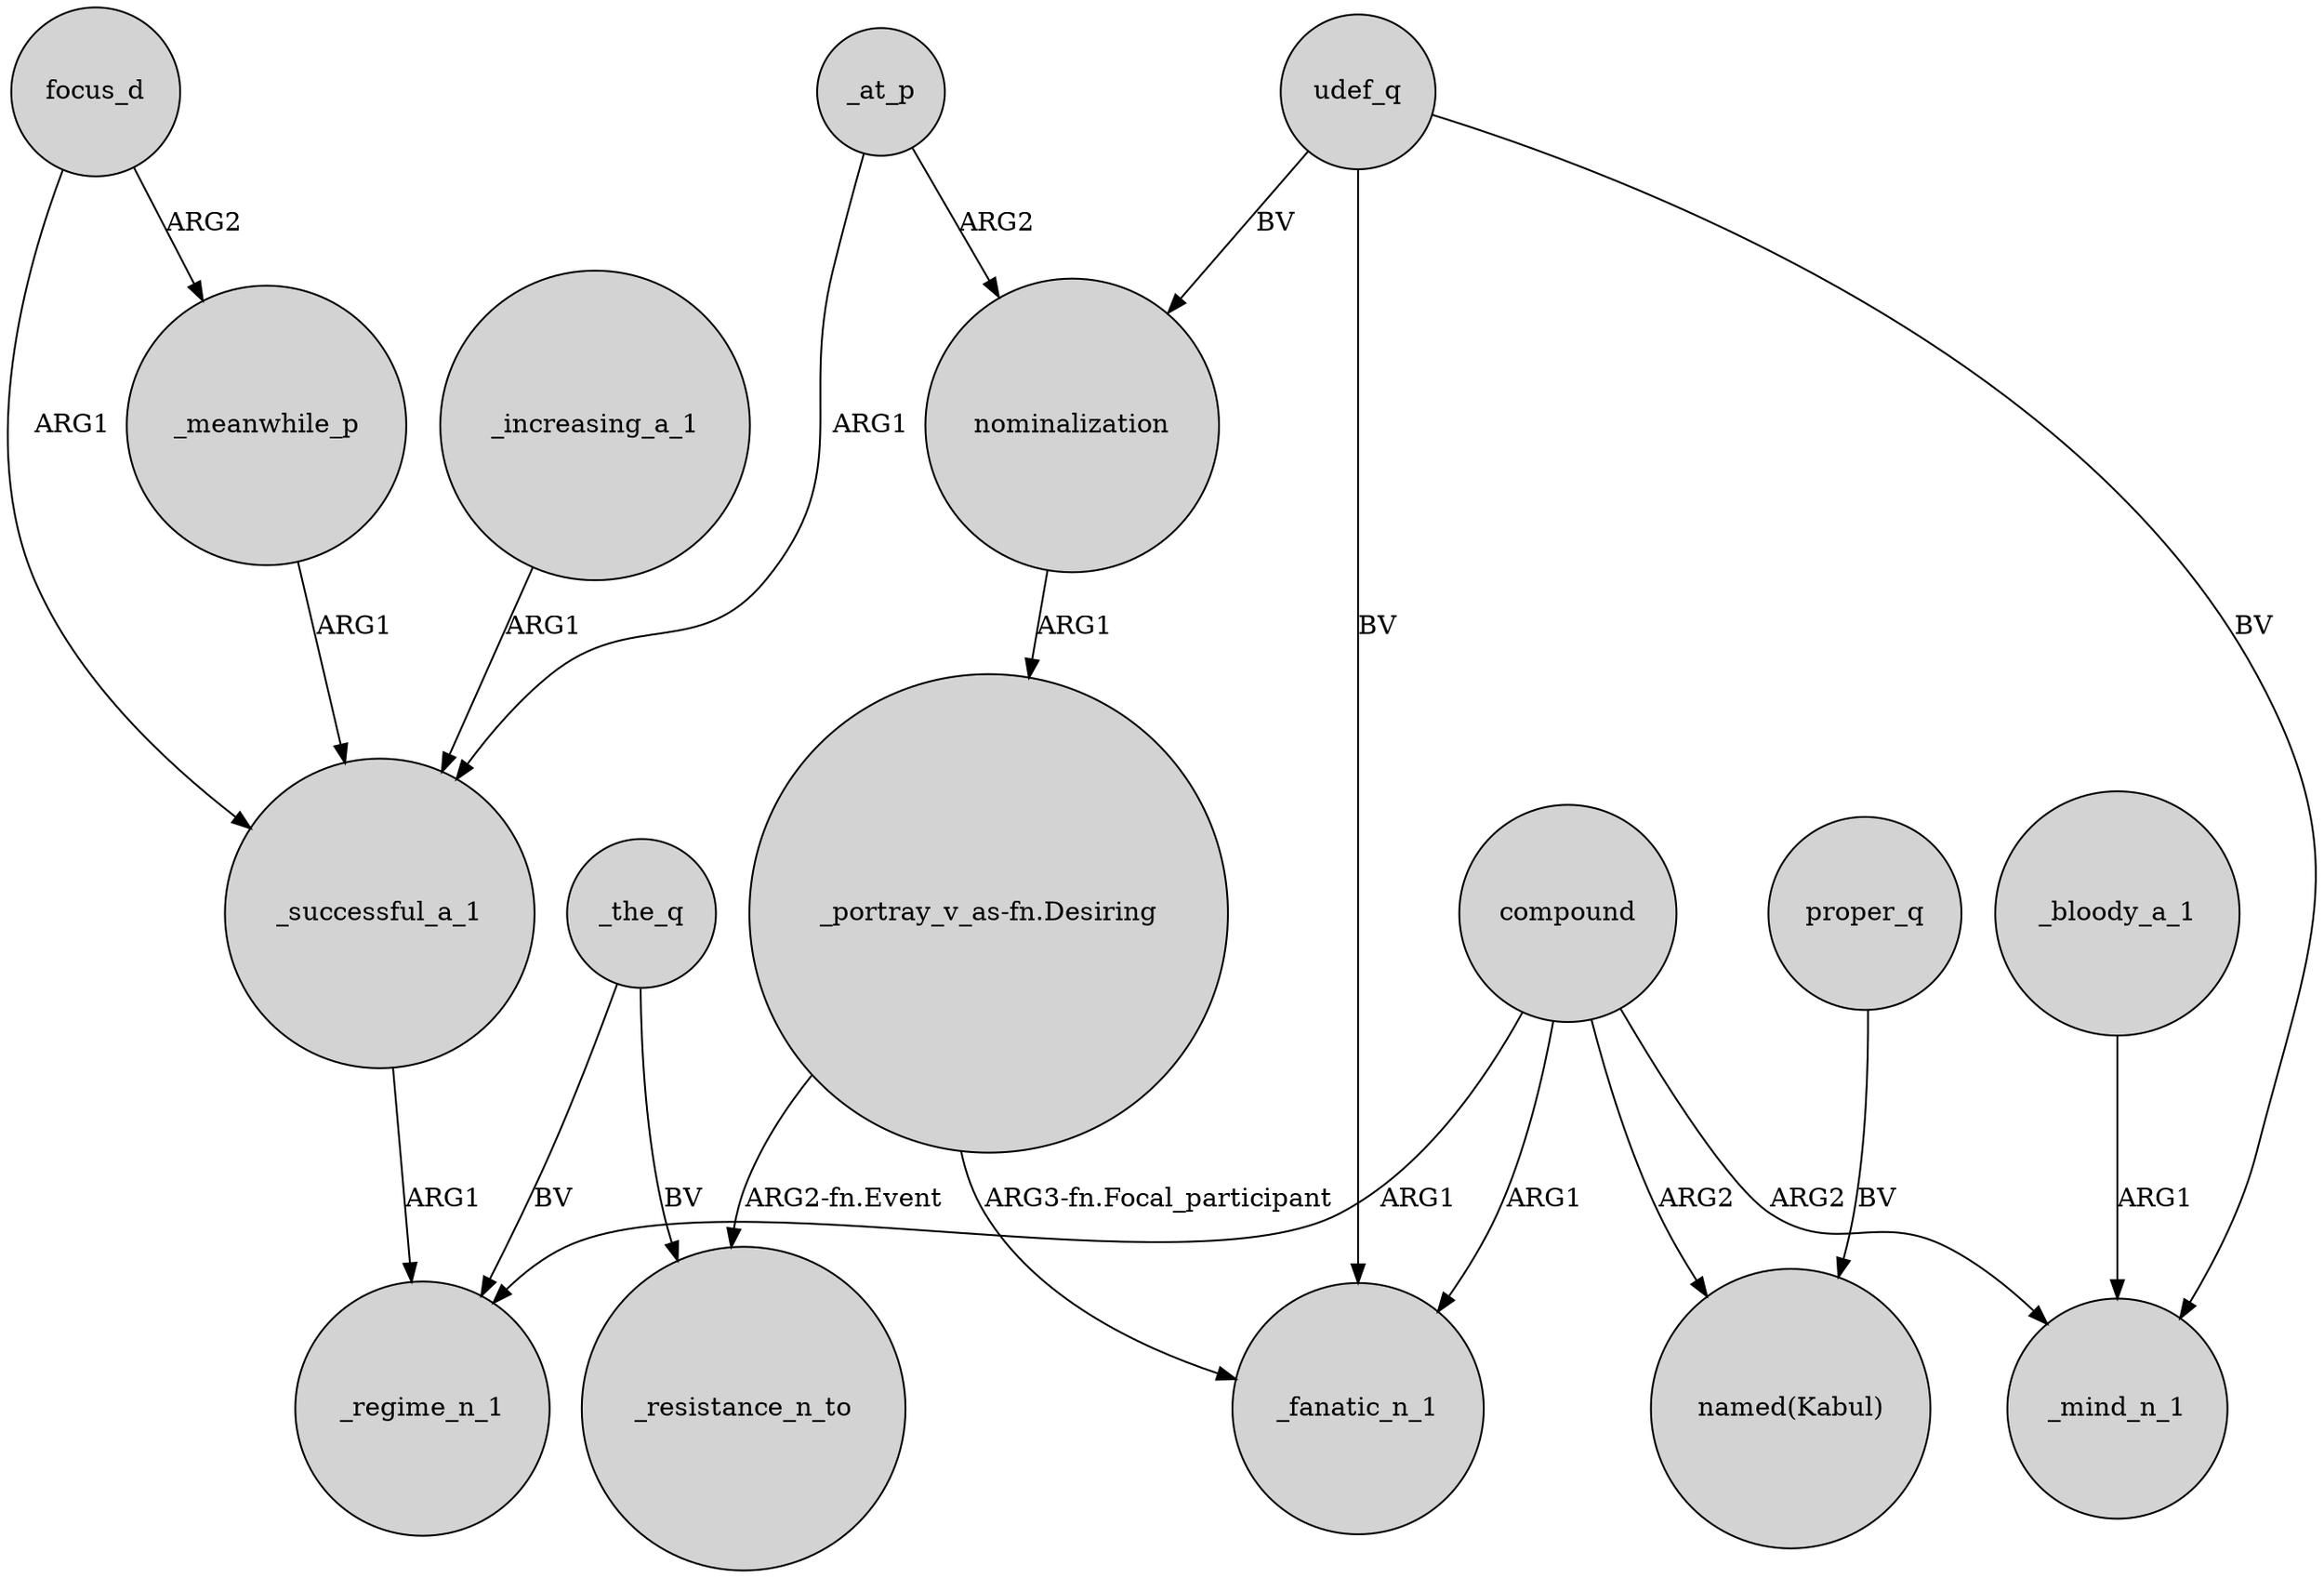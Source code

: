 digraph {
	node [shape=circle style=filled]
	_at_p -> _successful_a_1 [label=ARG1]
	"_portray_v_as-fn.Desiring" -> _resistance_n_to [label="ARG2-fn.Event"]
	_bloody_a_1 -> _mind_n_1 [label=ARG1]
	_at_p -> nominalization [label=ARG2]
	udef_q -> nominalization [label=BV]
	_increasing_a_1 -> _successful_a_1 [label=ARG1]
	_the_q -> _regime_n_1 [label=BV]
	nominalization -> "_portray_v_as-fn.Desiring" [label=ARG1]
	compound -> _regime_n_1 [label=ARG1]
	udef_q -> _fanatic_n_1 [label=BV]
	_successful_a_1 -> _regime_n_1 [label=ARG1]
	compound -> _fanatic_n_1 [label=ARG1]
	focus_d -> _meanwhile_p [label=ARG2]
	udef_q -> _mind_n_1 [label=BV]
	compound -> "named(Kabul)" [label=ARG2]
	proper_q -> "named(Kabul)" [label=BV]
	_meanwhile_p -> _successful_a_1 [label=ARG1]
	focus_d -> _successful_a_1 [label=ARG1]
	"_portray_v_as-fn.Desiring" -> _fanatic_n_1 [label="ARG3-fn.Focal_participant"]
	_the_q -> _resistance_n_to [label=BV]
	compound -> _mind_n_1 [label=ARG2]
}
